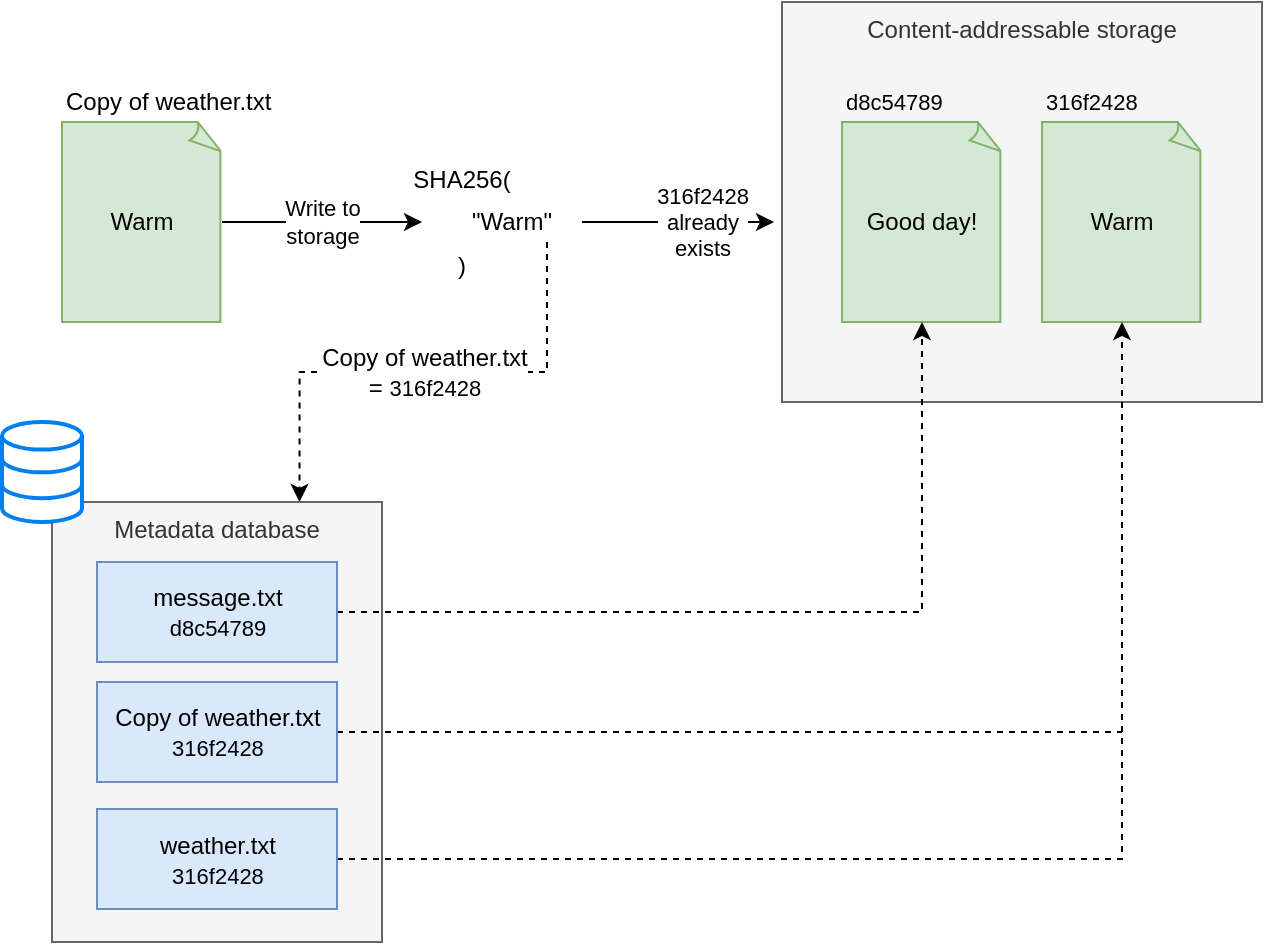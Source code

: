<mxfile version="12.9.12" type="device"><diagram id="_Segc5Y1d8E1Rf0M2CJf" name="Page-1"><mxGraphModel dx="817" dy="717" grid="1" gridSize="10" guides="1" tooltips="1" connect="1" arrows="1" fold="1" page="1" pageScale="1" pageWidth="1169" pageHeight="827" math="0" shadow="0"><root><mxCell id="0"/><mxCell id="1" parent="0"/><mxCell id="PqbXS9W3bQlu1GjfhsX_-1" value="SHA256(&lt;br&gt;&lt;br&gt;&lt;br&gt;)" style="text;html=1;strokeColor=none;fillColor=none;align=center;verticalAlign=middle;whiteSpace=wrap;rounded=0;" vertex="1" parent="1"><mxGeometry x="260" y="130" width="40" height="20" as="geometry"/></mxCell><mxCell id="PqbXS9W3bQlu1GjfhsX_-5" value="Write to&lt;br&gt;storage" style="edgeStyle=orthogonalEdgeStyle;rounded=0;orthogonalLoop=1;jettySize=auto;html=1;exitX=1;exitY=0.5;exitDx=0;exitDy=0;exitPerimeter=0;entryX=0;entryY=0.5;entryDx=0;entryDy=0;" edge="1" parent="1" source="PqbXS9W3bQlu1GjfhsX_-2" target="PqbXS9W3bQlu1GjfhsX_-1"><mxGeometry relative="1" as="geometry"/></mxCell><mxCell id="PqbXS9W3bQlu1GjfhsX_-2" value="Warm" style="whiteSpace=wrap;html=1;shape=mxgraph.basic.document;fillColor=#d5e8d4;strokeColor=#82b366;" vertex="1" parent="1"><mxGeometry x="80" y="90" width="80" height="100" as="geometry"/></mxCell><mxCell id="PqbXS9W3bQlu1GjfhsX_-3" value="Copy of weather.txt" style="text;html=1;strokeColor=none;fillColor=none;align=left;verticalAlign=middle;whiteSpace=wrap;rounded=0;" vertex="1" parent="1"><mxGeometry x="80" y="70" width="110" height="20" as="geometry"/></mxCell><mxCell id="PqbXS9W3bQlu1GjfhsX_-25" value="&lt;span style=&quot;font-size: 12px&quot;&gt;Copy of weather.txt&lt;br&gt;=&amp;nbsp;&lt;/span&gt;&lt;span style=&quot;text-align: left&quot;&gt;316f2428&lt;/span&gt;&lt;span style=&quot;font-size: 12px&quot;&gt;&lt;br&gt;&lt;/span&gt;" style="edgeStyle=orthogonalEdgeStyle;rounded=0;orthogonalLoop=1;jettySize=auto;html=1;exitX=0.75;exitY=1;exitDx=0;exitDy=0;entryX=0.75;entryY=0;entryDx=0;entryDy=0;dashed=1;" edge="1" parent="1" source="PqbXS9W3bQlu1GjfhsX_-4" target="PqbXS9W3bQlu1GjfhsX_-19"><mxGeometry relative="1" as="geometry"/></mxCell><mxCell id="PqbXS9W3bQlu1GjfhsX_-4" value="&quot;Warm&quot;" style="text;html=1;strokeColor=none;fillColor=none;align=center;verticalAlign=middle;whiteSpace=wrap;rounded=0;" vertex="1" parent="1"><mxGeometry x="270" y="130" width="70" height="20" as="geometry"/></mxCell><mxCell id="PqbXS9W3bQlu1GjfhsX_-6" value="Content-addressable storage" style="rounded=0;whiteSpace=wrap;html=1;verticalAlign=top;fillColor=#f5f5f5;strokeColor=#666666;fontColor=#333333;" vertex="1" parent="1"><mxGeometry x="440" y="30" width="240" height="200" as="geometry"/></mxCell><mxCell id="PqbXS9W3bQlu1GjfhsX_-7" value="Good day!" style="whiteSpace=wrap;html=1;shape=mxgraph.basic.document;fillColor=#d5e8d4;strokeColor=#82b366;" vertex="1" parent="1"><mxGeometry x="470" y="90" width="80" height="100" as="geometry"/></mxCell><mxCell id="PqbXS9W3bQlu1GjfhsX_-8" value="&lt;span style=&quot;font-size: 11px&quot;&gt;d8c54789&lt;/span&gt;" style="text;html=1;strokeColor=none;fillColor=none;align=left;verticalAlign=middle;whiteSpace=wrap;rounded=0;" vertex="1" parent="1"><mxGeometry x="470" y="70" width="70" height="20" as="geometry"/></mxCell><mxCell id="PqbXS9W3bQlu1GjfhsX_-10" value="&lt;span style=&quot;text-align: left&quot;&gt;316f2428&lt;br&gt;already&lt;br&gt;exists&lt;br&gt;&lt;/span&gt;" style="edgeStyle=orthogonalEdgeStyle;rounded=0;orthogonalLoop=1;jettySize=auto;html=1;exitX=1;exitY=0.5;exitDx=0;exitDy=0;" edge="1" parent="1" source="PqbXS9W3bQlu1GjfhsX_-4"><mxGeometry x="0.251" relative="1" as="geometry"><mxPoint x="436" y="140" as="targetPoint"/><mxPoint as="offset"/></mxGeometry></mxCell><mxCell id="PqbXS9W3bQlu1GjfhsX_-11" value="Warm" style="whiteSpace=wrap;html=1;shape=mxgraph.basic.document;fillColor=#d5e8d4;strokeColor=#82b366;" vertex="1" parent="1"><mxGeometry x="570" y="90" width="80" height="100" as="geometry"/></mxCell><mxCell id="PqbXS9W3bQlu1GjfhsX_-12" value="&lt;span style=&quot;font-size: 11px&quot;&gt;316f2428&lt;/span&gt;" style="text;html=1;strokeColor=none;fillColor=none;align=left;verticalAlign=middle;whiteSpace=wrap;rounded=0;" vertex="1" parent="1"><mxGeometry x="570" y="70" width="70" height="20" as="geometry"/></mxCell><mxCell id="PqbXS9W3bQlu1GjfhsX_-19" value="&lt;span&gt;Metadata database&lt;/span&gt;" style="rounded=0;whiteSpace=wrap;html=1;align=center;verticalAlign=top;fillColor=#f5f5f5;strokeColor=#666666;fontColor=#333333;" vertex="1" parent="1"><mxGeometry x="75" y="280" width="165" height="220" as="geometry"/></mxCell><mxCell id="PqbXS9W3bQlu1GjfhsX_-16" value="" style="html=1;verticalLabelPosition=bottom;align=center;labelBackgroundColor=#ffffff;verticalAlign=top;strokeWidth=2;strokeColor=#0080F0;shadow=0;dashed=0;shape=mxgraph.ios7.icons.data;" vertex="1" parent="1"><mxGeometry x="50" y="240" width="40" height="50" as="geometry"/></mxCell><mxCell id="PqbXS9W3bQlu1GjfhsX_-26" style="edgeStyle=orthogonalEdgeStyle;rounded=0;orthogonalLoop=1;jettySize=auto;html=1;exitX=1;exitY=0.5;exitDx=0;exitDy=0;dashed=1;" edge="1" parent="1" source="PqbXS9W3bQlu1GjfhsX_-23" target="PqbXS9W3bQlu1GjfhsX_-11"><mxGeometry relative="1" as="geometry"/></mxCell><mxCell id="PqbXS9W3bQlu1GjfhsX_-27" style="edgeStyle=orthogonalEdgeStyle;rounded=0;orthogonalLoop=1;jettySize=auto;html=1;exitX=1;exitY=0.5;exitDx=0;exitDy=0;entryX=0.5;entryY=1;entryDx=0;entryDy=0;entryPerimeter=0;dashed=1;" edge="1" parent="1" source="PqbXS9W3bQlu1GjfhsX_-22" target="PqbXS9W3bQlu1GjfhsX_-7"><mxGeometry relative="1" as="geometry"/></mxCell><mxCell id="PqbXS9W3bQlu1GjfhsX_-22" value="message.txt&lt;br&gt;&lt;span style=&quot;font-size: 11px ; text-align: left&quot;&gt;d8c54789&lt;/span&gt;" style="rounded=0;whiteSpace=wrap;html=1;align=center;fillColor=#dae8fc;strokeColor=#6c8ebf;" vertex="1" parent="1"><mxGeometry x="97.5" y="310" width="120" height="50" as="geometry"/></mxCell><mxCell id="PqbXS9W3bQlu1GjfhsX_-23" value="weather.txt&lt;br&gt;&lt;span style=&quot;font-size: 11px ; text-align: left&quot;&gt;316f2428&lt;/span&gt;" style="rounded=0;whiteSpace=wrap;html=1;align=center;fillColor=#dae8fc;strokeColor=#6c8ebf;" vertex="1" parent="1"><mxGeometry x="97.5" y="433.5" width="120" height="50" as="geometry"/></mxCell><mxCell id="PqbXS9W3bQlu1GjfhsX_-29" style="edgeStyle=orthogonalEdgeStyle;rounded=0;orthogonalLoop=1;jettySize=auto;html=1;exitX=1;exitY=0.5;exitDx=0;exitDy=0;dashed=1;endArrow=none;endFill=0;" edge="1" parent="1" source="PqbXS9W3bQlu1GjfhsX_-28"><mxGeometry relative="1" as="geometry"><mxPoint x="610" y="395" as="targetPoint"/></mxGeometry></mxCell><mxCell id="PqbXS9W3bQlu1GjfhsX_-28" value="Copy of weather.txt&lt;br&gt;&lt;span style=&quot;font-size: 11px ; text-align: left&quot;&gt;316f2428&lt;/span&gt;" style="rounded=0;whiteSpace=wrap;html=1;align=center;fillColor=#dae8fc;strokeColor=#6c8ebf;" vertex="1" parent="1"><mxGeometry x="97.5" y="370" width="120" height="50" as="geometry"/></mxCell></root></mxGraphModel></diagram></mxfile>